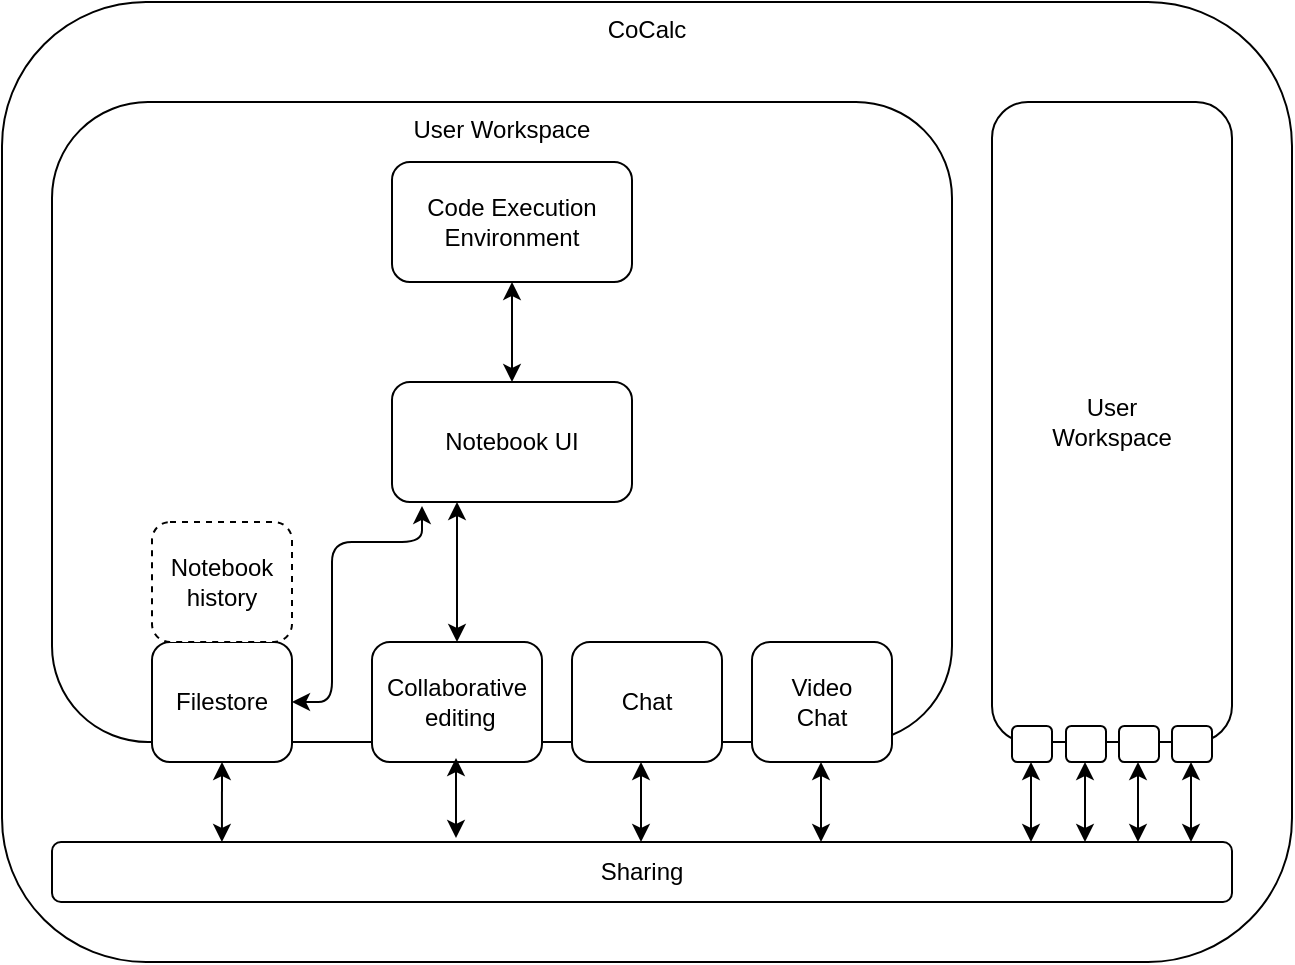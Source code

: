 <?xml version="1.0" encoding="UTF-8"?>
<mxGraphModel dx="946" dy="646" grid="1" gridSize="10" guides="1" tooltips="1" connect="1" arrows="1" fold="1" page="1" pageScale="1" pageWidth="1169" pageHeight="827" math="0" shadow="0"><root><mxCell id="0"/><mxCell id="1" parent="0"/><mxCell id="dfvWf1quBFT4nprnT7qf-1" value="CoCalc" style="rounded=1;whiteSpace=wrap;html=1;verticalAlign=top;" parent="1" vertex="1"><mxGeometry x="25" y="50" width="645" height="480" as="geometry"/></mxCell><mxCell id="dfvWf1quBFT4nprnT7qf-2" value="User Workspace" style="rounded=1;whiteSpace=wrap;html=1;verticalAlign=top;" parent="1" vertex="1"><mxGeometry x="50" y="100" width="450" height="320" as="geometry"/></mxCell><mxCell id="dfvWf1quBFT4nprnT7qf-3" value="Filestore" style="rounded=1;whiteSpace=wrap;html=1;" parent="1" vertex="1"><mxGeometry x="100" y="370" width="70" height="60" as="geometry"/></mxCell><mxCell id="dfvWf1quBFT4nprnT7qf-4" value="Notebook UI" style="rounded=1;whiteSpace=wrap;html=1;" parent="1" vertex="1"><mxGeometry x="220" y="240" width="120" height="60" as="geometry"/></mxCell><mxCell id="dfvWf1quBFT4nprnT7qf-5" value="Code Execution&lt;br&gt;Environment&lt;br&gt;" style="rounded=1;whiteSpace=wrap;html=1;" parent="1" vertex="1"><mxGeometry x="220" y="130" width="120" height="60" as="geometry"/></mxCell><mxCell id="dfvWf1quBFT4nprnT7qf-6" value="Notebook&lt;br&gt;history" style="rounded=1;whiteSpace=wrap;html=1;dashed=1;" parent="1" vertex="1"><mxGeometry x="100" y="310" width="70" height="60" as="geometry"/></mxCell><mxCell id="dfvWf1quBFT4nprnT7qf-7" value="Chat" style="rounded=1;whiteSpace=wrap;html=1;" parent="1" vertex="1"><mxGeometry x="310" y="370" width="75" height="60" as="geometry"/></mxCell><mxCell id="dfvWf1quBFT4nprnT7qf-8" value="Video&lt;br&gt;Chat" style="rounded=1;whiteSpace=wrap;html=1;" parent="1" vertex="1"><mxGeometry x="400" y="370" width="70" height="60" as="geometry"/></mxCell><mxCell id="dfvWf1quBFT4nprnT7qf-12" value="" style="endArrow=classic;startArrow=classic;html=1;exitX=1;exitY=0.5;exitDx=0;exitDy=0;entryX=0.125;entryY=1.033;entryDx=0;entryDy=0;entryPerimeter=0;" parent="1" source="dfvWf1quBFT4nprnT7qf-3" target="dfvWf1quBFT4nprnT7qf-4" edge="1"><mxGeometry width="50" height="50" relative="1" as="geometry"><mxPoint x="50" y="600" as="sourcePoint"/><mxPoint x="255" y="300" as="targetPoint"/><Array as="points"><mxPoint x="190" y="400"/><mxPoint x="190" y="320"/><mxPoint x="235" y="320"/></Array></mxGeometry></mxCell><mxCell id="dfvWf1quBFT4nprnT7qf-14" value="" style="endArrow=classic;startArrow=classic;html=1;entryX=0.5;entryY=1;entryDx=0;entryDy=0;exitX=0.5;exitY=0;exitDx=0;exitDy=0;" parent="1" source="dfvWf1quBFT4nprnT7qf-4" target="dfvWf1quBFT4nprnT7qf-5" edge="1"><mxGeometry width="50" height="50" relative="1" as="geometry"><mxPoint x="30" y="500" as="sourcePoint"/><mxPoint x="80" y="450" as="targetPoint"/></mxGeometry></mxCell><mxCell id="dfvWf1quBFT4nprnT7qf-15" value="Collaborative&lt;br&gt;&amp;nbsp;editing" style="rounded=1;whiteSpace=wrap;html=1;" parent="1" vertex="1"><mxGeometry x="210" y="370" width="85" height="60" as="geometry"/></mxCell><mxCell id="dfvWf1quBFT4nprnT7qf-16" value="" style="endArrow=classic;startArrow=classic;html=1;entryX=0.5;entryY=1;entryDx=0;entryDy=0;exitX=0.5;exitY=0;exitDx=0;exitDy=0;" parent="1" source="dfvWf1quBFT4nprnT7qf-15" edge="1"><mxGeometry width="50" height="50" relative="1" as="geometry"><mxPoint x="262.5" y="250" as="sourcePoint"/><mxPoint x="252.5" y="300" as="targetPoint"/><Array as="points"><mxPoint x="252.5" y="360"/><mxPoint x="252.5" y="330"/></Array></mxGeometry></mxCell><mxCell id="dfvWf1quBFT4nprnT7qf-18" value="User&lt;br&gt;Workspace&lt;br&gt;" style="rounded=1;whiteSpace=wrap;html=1;" parent="1" vertex="1"><mxGeometry x="520" y="100" width="120" height="320" as="geometry"/></mxCell><mxCell id="dfvWf1quBFT4nprnT7qf-19" value="" style="rounded=1;whiteSpace=wrap;html=1;" parent="1" vertex="1"><mxGeometry x="530" y="412" width="20" height="18" as="geometry"/></mxCell><mxCell id="dfvWf1quBFT4nprnT7qf-20" value="" style="rounded=1;whiteSpace=wrap;html=1;" parent="1" vertex="1"><mxGeometry x="557" y="412" width="20" height="18" as="geometry"/></mxCell><mxCell id="dfvWf1quBFT4nprnT7qf-22" value="" style="rounded=1;whiteSpace=wrap;html=1;" parent="1" vertex="1"><mxGeometry x="610" y="412" width="20" height="18" as="geometry"/></mxCell><mxCell id="dfvWf1quBFT4nprnT7qf-24" value="" style="rounded=1;whiteSpace=wrap;html=1;" parent="1" vertex="1"><mxGeometry x="583.5" y="412" width="20" height="18" as="geometry"/></mxCell><mxCell id="dfvWf1quBFT4nprnT7qf-25" value="Sharing" style="rounded=1;whiteSpace=wrap;html=1;" parent="1" vertex="1"><mxGeometry x="50" y="470" width="590" height="30" as="geometry"/></mxCell><mxCell id="dfvWf1quBFT4nprnT7qf-26" value="" style="endArrow=classic;startArrow=classic;html=1;entryX=0.5;entryY=1;entryDx=0;entryDy=0;exitX=0.144;exitY=0;exitDx=0;exitDy=0;exitPerimeter=0;" parent="1" source="dfvWf1quBFT4nprnT7qf-25" target="dfvWf1quBFT4nprnT7qf-3" edge="1"><mxGeometry width="50" height="50" relative="1" as="geometry"><mxPoint x="40" y="600" as="sourcePoint"/><mxPoint x="90" y="550" as="targetPoint"/></mxGeometry></mxCell><mxCell id="dfvWf1quBFT4nprnT7qf-27" value="" style="endArrow=classic;startArrow=classic;html=1;entryX=0.5;entryY=1;entryDx=0;entryDy=0;exitX=0.144;exitY=0;exitDx=0;exitDy=0;exitPerimeter=0;" parent="1" edge="1"><mxGeometry width="50" height="50" relative="1" as="geometry"><mxPoint x="252" y="468" as="sourcePoint"/><mxPoint x="252" y="428" as="targetPoint"/></mxGeometry></mxCell><mxCell id="dfvWf1quBFT4nprnT7qf-28" value="" style="endArrow=classic;startArrow=classic;html=1;entryX=0.5;entryY=1;entryDx=0;entryDy=0;exitX=0.144;exitY=0;exitDx=0;exitDy=0;exitPerimeter=0;" parent="1" edge="1"><mxGeometry width="50" height="50" relative="1" as="geometry"><mxPoint x="344.5" y="470" as="sourcePoint"/><mxPoint x="344.5" y="430" as="targetPoint"/></mxGeometry></mxCell><mxCell id="dfvWf1quBFT4nprnT7qf-29" value="" style="endArrow=classic;startArrow=classic;html=1;entryX=0.5;entryY=1;entryDx=0;entryDy=0;exitX=0.144;exitY=0;exitDx=0;exitDy=0;exitPerimeter=0;" parent="1" edge="1"><mxGeometry width="50" height="50" relative="1" as="geometry"><mxPoint x="434.5" y="470" as="sourcePoint"/><mxPoint x="434.5" y="430" as="targetPoint"/></mxGeometry></mxCell><mxCell id="dfvWf1quBFT4nprnT7qf-30" value="" style="endArrow=classic;startArrow=classic;html=1;entryX=0.5;entryY=1;entryDx=0;entryDy=0;exitX=0.144;exitY=0;exitDx=0;exitDy=0;exitPerimeter=0;" parent="1" edge="1"><mxGeometry width="50" height="50" relative="1" as="geometry"><mxPoint x="539.5" y="470" as="sourcePoint"/><mxPoint x="539.5" y="430" as="targetPoint"/></mxGeometry></mxCell><mxCell id="dfvWf1quBFT4nprnT7qf-31" value="" style="endArrow=classic;startArrow=classic;html=1;entryX=0.5;entryY=1;entryDx=0;entryDy=0;exitX=0.144;exitY=0;exitDx=0;exitDy=0;exitPerimeter=0;" parent="1" edge="1"><mxGeometry width="50" height="50" relative="1" as="geometry"><mxPoint x="566.5" y="470" as="sourcePoint"/><mxPoint x="566.5" y="430" as="targetPoint"/></mxGeometry></mxCell><mxCell id="dfvWf1quBFT4nprnT7qf-32" value="" style="endArrow=classic;startArrow=classic;html=1;entryX=0.5;entryY=1;entryDx=0;entryDy=0;exitX=0.144;exitY=0;exitDx=0;exitDy=0;exitPerimeter=0;" parent="1" edge="1"><mxGeometry width="50" height="50" relative="1" as="geometry"><mxPoint x="593" y="470" as="sourcePoint"/><mxPoint x="593" y="430" as="targetPoint"/></mxGeometry></mxCell><mxCell id="dfvWf1quBFT4nprnT7qf-33" value="" style="endArrow=classic;startArrow=classic;html=1;entryX=0.5;entryY=1;entryDx=0;entryDy=0;exitX=0.144;exitY=0;exitDx=0;exitDy=0;exitPerimeter=0;" parent="1" edge="1"><mxGeometry width="50" height="50" relative="1" as="geometry"><mxPoint x="619.5" y="470" as="sourcePoint"/><mxPoint x="619.5" y="430" as="targetPoint"/></mxGeometry></mxCell></root></mxGraphModel>